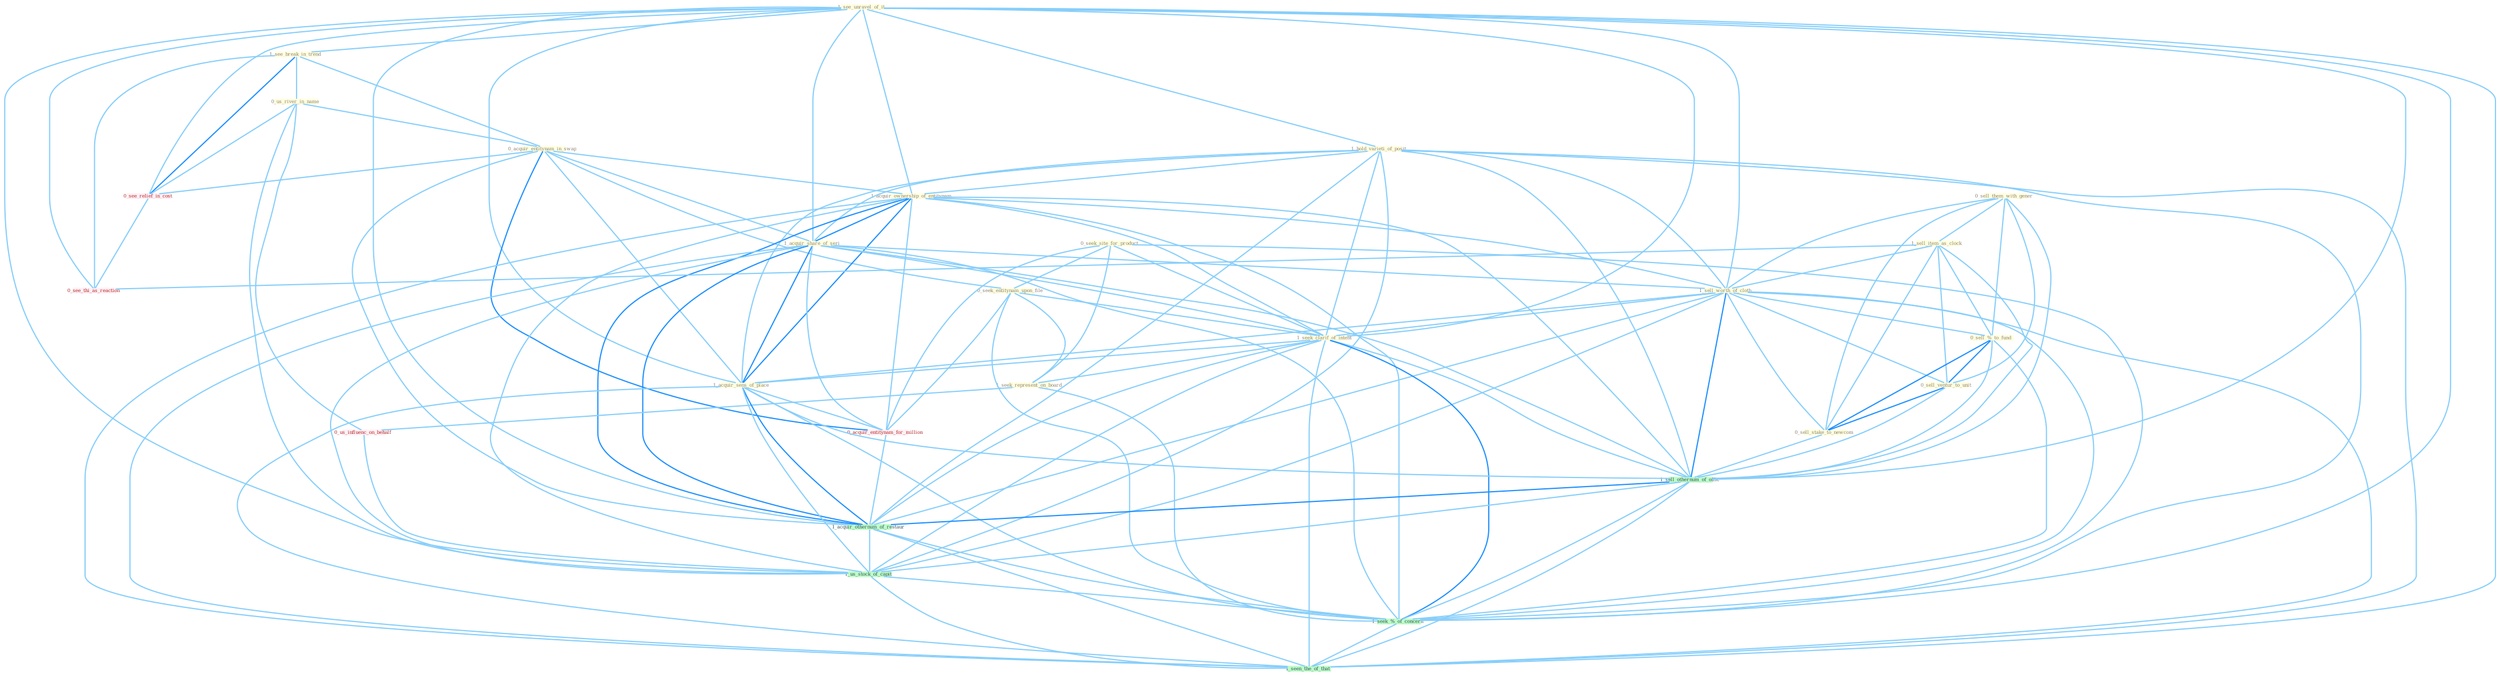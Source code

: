 Graph G{ 
    node
    [shape=polygon,style=filled,width=.5,height=.06,color="#BDFCC9",fixedsize=true,fontsize=4,
    fontcolor="#2f4f4f"];
    {node
    [color="#ffffe0", fontcolor="#8b7d6b"] "1_see_unravel_of_it " "1_see_break_in_trend " "0_us_river_in_name " "1_hold_varieti_of_posit " "0_acquir_entitynam_in_swap " "1_acquir_ownership_of_entitynam " "0_sell_them_with_gener " "1_sell_item_as_clock " "1_acquir_share_of_seri " "1_sell_worth_of_cloth " "0_seek_site_for_product " "0_sell_%_to_fund " "0_sell_ventur_to_unit " "0_seek_entitynam_upon_file " "1_seek_clarif_of_intent " "0_sell_stake_to_newcom " "1_seek_represent_on_board " "1_acquir_sens_of_place "}
{node [color="#fff0f5", fontcolor="#b22222"] "0_acquir_entitynam_for_million " "0_us_influenc_on_behalf " "0_see_relief_in_cost " "0_see_thi_as_reaction "}
edge [color="#B0E2FF"];

	"1_see_unravel_of_it " -- "1_see_break_in_trend " [w="1", color="#87cefa" ];
	"1_see_unravel_of_it " -- "1_hold_varieti_of_posit " [w="1", color="#87cefa" ];
	"1_see_unravel_of_it " -- "1_acquir_ownership_of_entitynam " [w="1", color="#87cefa" ];
	"1_see_unravel_of_it " -- "1_acquir_share_of_seri " [w="1", color="#87cefa" ];
	"1_see_unravel_of_it " -- "1_sell_worth_of_cloth " [w="1", color="#87cefa" ];
	"1_see_unravel_of_it " -- "1_seek_clarif_of_intent " [w="1", color="#87cefa" ];
	"1_see_unravel_of_it " -- "1_acquir_sens_of_place " [w="1", color="#87cefa" ];
	"1_see_unravel_of_it " -- "1_sell_othernum_of_offic " [w="1", color="#87cefa" ];
	"1_see_unravel_of_it " -- "0_see_relief_in_cost " [w="1", color="#87cefa" ];
	"1_see_unravel_of_it " -- "0_see_thi_as_reaction " [w="1", color="#87cefa" ];
	"1_see_unravel_of_it " -- "1_acquir_othernum_of_restaur " [w="1", color="#87cefa" ];
	"1_see_unravel_of_it " -- "1_us_stock_of_capit " [w="1", color="#87cefa" ];
	"1_see_unravel_of_it " -- "1_seek_%_of_concern " [w="1", color="#87cefa" ];
	"1_see_unravel_of_it " -- "1_seen_the_of_that " [w="1", color="#87cefa" ];
	"1_see_break_in_trend " -- "0_us_river_in_name " [w="1", color="#87cefa" ];
	"1_see_break_in_trend " -- "0_acquir_entitynam_in_swap " [w="1", color="#87cefa" ];
	"1_see_break_in_trend " -- "0_see_relief_in_cost " [w="2", color="#1e90ff" , len=0.8];
	"1_see_break_in_trend " -- "0_see_thi_as_reaction " [w="1", color="#87cefa" ];
	"0_us_river_in_name " -- "0_acquir_entitynam_in_swap " [w="1", color="#87cefa" ];
	"0_us_river_in_name " -- "0_us_influenc_on_behalf " [w="1", color="#87cefa" ];
	"0_us_river_in_name " -- "0_see_relief_in_cost " [w="1", color="#87cefa" ];
	"0_us_river_in_name " -- "1_us_stock_of_capit " [w="1", color="#87cefa" ];
	"1_hold_varieti_of_posit " -- "1_acquir_ownership_of_entitynam " [w="1", color="#87cefa" ];
	"1_hold_varieti_of_posit " -- "1_acquir_share_of_seri " [w="1", color="#87cefa" ];
	"1_hold_varieti_of_posit " -- "1_sell_worth_of_cloth " [w="1", color="#87cefa" ];
	"1_hold_varieti_of_posit " -- "1_seek_clarif_of_intent " [w="1", color="#87cefa" ];
	"1_hold_varieti_of_posit " -- "1_acquir_sens_of_place " [w="1", color="#87cefa" ];
	"1_hold_varieti_of_posit " -- "1_sell_othernum_of_offic " [w="1", color="#87cefa" ];
	"1_hold_varieti_of_posit " -- "1_acquir_othernum_of_restaur " [w="1", color="#87cefa" ];
	"1_hold_varieti_of_posit " -- "1_us_stock_of_capit " [w="1", color="#87cefa" ];
	"1_hold_varieti_of_posit " -- "1_seek_%_of_concern " [w="1", color="#87cefa" ];
	"1_hold_varieti_of_posit " -- "1_seen_the_of_that " [w="1", color="#87cefa" ];
	"0_acquir_entitynam_in_swap " -- "1_acquir_ownership_of_entitynam " [w="1", color="#87cefa" ];
	"0_acquir_entitynam_in_swap " -- "1_acquir_share_of_seri " [w="1", color="#87cefa" ];
	"0_acquir_entitynam_in_swap " -- "0_seek_entitynam_upon_file " [w="1", color="#87cefa" ];
	"0_acquir_entitynam_in_swap " -- "1_acquir_sens_of_place " [w="1", color="#87cefa" ];
	"0_acquir_entitynam_in_swap " -- "0_acquir_entitynam_for_million " [w="2", color="#1e90ff" , len=0.8];
	"0_acquir_entitynam_in_swap " -- "0_see_relief_in_cost " [w="1", color="#87cefa" ];
	"0_acquir_entitynam_in_swap " -- "1_acquir_othernum_of_restaur " [w="1", color="#87cefa" ];
	"1_acquir_ownership_of_entitynam " -- "1_acquir_share_of_seri " [w="2", color="#1e90ff" , len=0.8];
	"1_acquir_ownership_of_entitynam " -- "1_sell_worth_of_cloth " [w="1", color="#87cefa" ];
	"1_acquir_ownership_of_entitynam " -- "1_seek_clarif_of_intent " [w="1", color="#87cefa" ];
	"1_acquir_ownership_of_entitynam " -- "1_acquir_sens_of_place " [w="2", color="#1e90ff" , len=0.8];
	"1_acquir_ownership_of_entitynam " -- "0_acquir_entitynam_for_million " [w="1", color="#87cefa" ];
	"1_acquir_ownership_of_entitynam " -- "1_sell_othernum_of_offic " [w="1", color="#87cefa" ];
	"1_acquir_ownership_of_entitynam " -- "1_acquir_othernum_of_restaur " [w="2", color="#1e90ff" , len=0.8];
	"1_acquir_ownership_of_entitynam " -- "1_us_stock_of_capit " [w="1", color="#87cefa" ];
	"1_acquir_ownership_of_entitynam " -- "1_seek_%_of_concern " [w="1", color="#87cefa" ];
	"1_acquir_ownership_of_entitynam " -- "1_seen_the_of_that " [w="1", color="#87cefa" ];
	"0_sell_them_with_gener " -- "1_sell_item_as_clock " [w="1", color="#87cefa" ];
	"0_sell_them_with_gener " -- "1_sell_worth_of_cloth " [w="1", color="#87cefa" ];
	"0_sell_them_with_gener " -- "0_sell_%_to_fund " [w="1", color="#87cefa" ];
	"0_sell_them_with_gener " -- "0_sell_ventur_to_unit " [w="1", color="#87cefa" ];
	"0_sell_them_with_gener " -- "0_sell_stake_to_newcom " [w="1", color="#87cefa" ];
	"0_sell_them_with_gener " -- "1_sell_othernum_of_offic " [w="1", color="#87cefa" ];
	"1_sell_item_as_clock " -- "1_sell_worth_of_cloth " [w="1", color="#87cefa" ];
	"1_sell_item_as_clock " -- "0_sell_%_to_fund " [w="1", color="#87cefa" ];
	"1_sell_item_as_clock " -- "0_sell_ventur_to_unit " [w="1", color="#87cefa" ];
	"1_sell_item_as_clock " -- "0_sell_stake_to_newcom " [w="1", color="#87cefa" ];
	"1_sell_item_as_clock " -- "1_sell_othernum_of_offic " [w="1", color="#87cefa" ];
	"1_sell_item_as_clock " -- "0_see_thi_as_reaction " [w="1", color="#87cefa" ];
	"1_acquir_share_of_seri " -- "1_sell_worth_of_cloth " [w="1", color="#87cefa" ];
	"1_acquir_share_of_seri " -- "1_seek_clarif_of_intent " [w="1", color="#87cefa" ];
	"1_acquir_share_of_seri " -- "1_acquir_sens_of_place " [w="2", color="#1e90ff" , len=0.8];
	"1_acquir_share_of_seri " -- "0_acquir_entitynam_for_million " [w="1", color="#87cefa" ];
	"1_acquir_share_of_seri " -- "1_sell_othernum_of_offic " [w="1", color="#87cefa" ];
	"1_acquir_share_of_seri " -- "1_acquir_othernum_of_restaur " [w="2", color="#1e90ff" , len=0.8];
	"1_acquir_share_of_seri " -- "1_us_stock_of_capit " [w="1", color="#87cefa" ];
	"1_acquir_share_of_seri " -- "1_seek_%_of_concern " [w="1", color="#87cefa" ];
	"1_acquir_share_of_seri " -- "1_seen_the_of_that " [w="1", color="#87cefa" ];
	"1_sell_worth_of_cloth " -- "0_sell_%_to_fund " [w="1", color="#87cefa" ];
	"1_sell_worth_of_cloth " -- "0_sell_ventur_to_unit " [w="1", color="#87cefa" ];
	"1_sell_worth_of_cloth " -- "1_seek_clarif_of_intent " [w="1", color="#87cefa" ];
	"1_sell_worth_of_cloth " -- "0_sell_stake_to_newcom " [w="1", color="#87cefa" ];
	"1_sell_worth_of_cloth " -- "1_acquir_sens_of_place " [w="1", color="#87cefa" ];
	"1_sell_worth_of_cloth " -- "1_sell_othernum_of_offic " [w="2", color="#1e90ff" , len=0.8];
	"1_sell_worth_of_cloth " -- "1_acquir_othernum_of_restaur " [w="1", color="#87cefa" ];
	"1_sell_worth_of_cloth " -- "1_us_stock_of_capit " [w="1", color="#87cefa" ];
	"1_sell_worth_of_cloth " -- "1_seek_%_of_concern " [w="1", color="#87cefa" ];
	"1_sell_worth_of_cloth " -- "1_seen_the_of_that " [w="1", color="#87cefa" ];
	"0_seek_site_for_product " -- "0_seek_entitynam_upon_file " [w="1", color="#87cefa" ];
	"0_seek_site_for_product " -- "1_seek_clarif_of_intent " [w="1", color="#87cefa" ];
	"0_seek_site_for_product " -- "1_seek_represent_on_board " [w="1", color="#87cefa" ];
	"0_seek_site_for_product " -- "0_acquir_entitynam_for_million " [w="1", color="#87cefa" ];
	"0_seek_site_for_product " -- "1_seek_%_of_concern " [w="1", color="#87cefa" ];
	"0_sell_%_to_fund " -- "0_sell_ventur_to_unit " [w="2", color="#1e90ff" , len=0.8];
	"0_sell_%_to_fund " -- "0_sell_stake_to_newcom " [w="2", color="#1e90ff" , len=0.8];
	"0_sell_%_to_fund " -- "1_sell_othernum_of_offic " [w="1", color="#87cefa" ];
	"0_sell_%_to_fund " -- "1_seek_%_of_concern " [w="1", color="#87cefa" ];
	"0_sell_ventur_to_unit " -- "0_sell_stake_to_newcom " [w="2", color="#1e90ff" , len=0.8];
	"0_sell_ventur_to_unit " -- "1_sell_othernum_of_offic " [w="1", color="#87cefa" ];
	"0_seek_entitynam_upon_file " -- "1_seek_clarif_of_intent " [w="1", color="#87cefa" ];
	"0_seek_entitynam_upon_file " -- "1_seek_represent_on_board " [w="1", color="#87cefa" ];
	"0_seek_entitynam_upon_file " -- "0_acquir_entitynam_for_million " [w="1", color="#87cefa" ];
	"0_seek_entitynam_upon_file " -- "1_seek_%_of_concern " [w="1", color="#87cefa" ];
	"1_seek_clarif_of_intent " -- "1_seek_represent_on_board " [w="1", color="#87cefa" ];
	"1_seek_clarif_of_intent " -- "1_acquir_sens_of_place " [w="1", color="#87cefa" ];
	"1_seek_clarif_of_intent " -- "1_sell_othernum_of_offic " [w="1", color="#87cefa" ];
	"1_seek_clarif_of_intent " -- "1_acquir_othernum_of_restaur " [w="1", color="#87cefa" ];
	"1_seek_clarif_of_intent " -- "1_us_stock_of_capit " [w="1", color="#87cefa" ];
	"1_seek_clarif_of_intent " -- "1_seek_%_of_concern " [w="2", color="#1e90ff" , len=0.8];
	"1_seek_clarif_of_intent " -- "1_seen_the_of_that " [w="1", color="#87cefa" ];
	"0_sell_stake_to_newcom " -- "1_sell_othernum_of_offic " [w="1", color="#87cefa" ];
	"1_seek_represent_on_board " -- "0_us_influenc_on_behalf " [w="1", color="#87cefa" ];
	"1_seek_represent_on_board " -- "1_seek_%_of_concern " [w="1", color="#87cefa" ];
	"1_acquir_sens_of_place " -- "0_acquir_entitynam_for_million " [w="1", color="#87cefa" ];
	"1_acquir_sens_of_place " -- "1_sell_othernum_of_offic " [w="1", color="#87cefa" ];
	"1_acquir_sens_of_place " -- "1_acquir_othernum_of_restaur " [w="2", color="#1e90ff" , len=0.8];
	"1_acquir_sens_of_place " -- "1_us_stock_of_capit " [w="1", color="#87cefa" ];
	"1_acquir_sens_of_place " -- "1_seek_%_of_concern " [w="1", color="#87cefa" ];
	"1_acquir_sens_of_place " -- "1_seen_the_of_that " [w="1", color="#87cefa" ];
	"0_acquir_entitynam_for_million " -- "1_acquir_othernum_of_restaur " [w="1", color="#87cefa" ];
	"1_sell_othernum_of_offic " -- "1_acquir_othernum_of_restaur " [w="2", color="#1e90ff" , len=0.8];
	"1_sell_othernum_of_offic " -- "1_us_stock_of_capit " [w="1", color="#87cefa" ];
	"1_sell_othernum_of_offic " -- "1_seek_%_of_concern " [w="1", color="#87cefa" ];
	"1_sell_othernum_of_offic " -- "1_seen_the_of_that " [w="1", color="#87cefa" ];
	"0_us_influenc_on_behalf " -- "1_us_stock_of_capit " [w="1", color="#87cefa" ];
	"0_see_relief_in_cost " -- "0_see_thi_as_reaction " [w="1", color="#87cefa" ];
	"1_acquir_othernum_of_restaur " -- "1_us_stock_of_capit " [w="1", color="#87cefa" ];
	"1_acquir_othernum_of_restaur " -- "1_seek_%_of_concern " [w="1", color="#87cefa" ];
	"1_acquir_othernum_of_restaur " -- "1_seen_the_of_that " [w="1", color="#87cefa" ];
	"1_us_stock_of_capit " -- "1_seek_%_of_concern " [w="1", color="#87cefa" ];
	"1_us_stock_of_capit " -- "1_seen_the_of_that " [w="1", color="#87cefa" ];
	"1_seek_%_of_concern " -- "1_seen_the_of_that " [w="1", color="#87cefa" ];
}